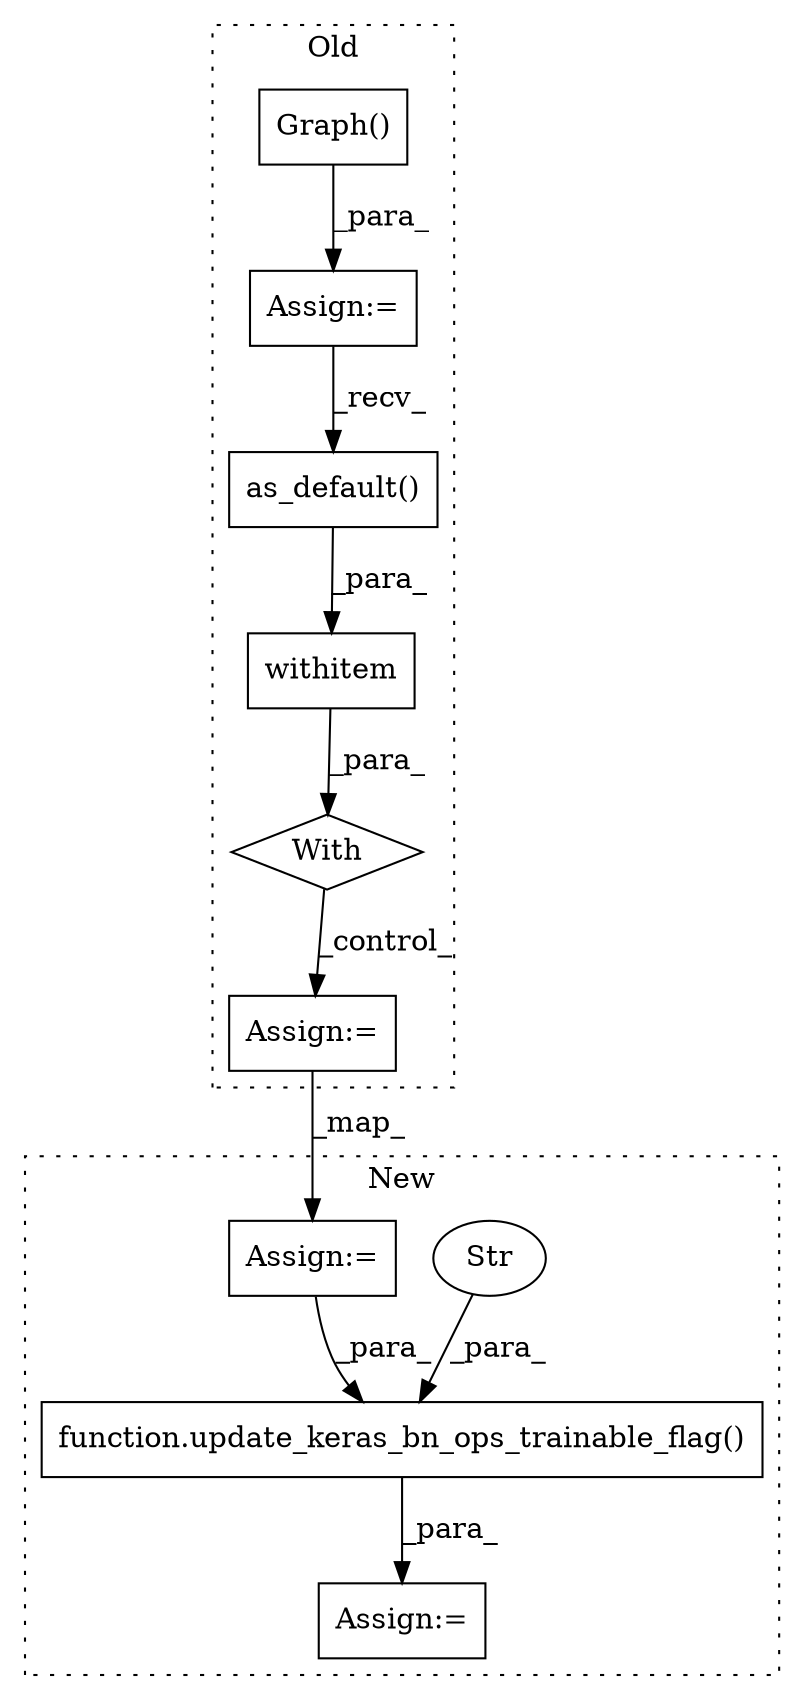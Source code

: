 digraph G {
subgraph cluster0 {
1 [label="Graph()" a="75" s="16915" l="10" shape="box"];
3 [label="as_default()" a="75" s="16940" l="18" shape="box"];
4 [label="withitem" a="49" s="16940" l="5" shape="box"];
6 [label="With" a="39" s="16935,16945" l="5,28" shape="diamond"];
8 [label="Assign:=" a="68" s="16912" l="3" shape="box"];
9 [label="Assign:=" a="68" s="16974" l="3" shape="box"];
label = "Old";
style="dotted";
}
subgraph cluster1 {
2 [label="function.update_keras_bn_ops_trainable_flag()" a="75" s="17690,17744" l="35,1" shape="box"];
5 [label="Str" a="66" s="17739" l="5" shape="ellipse"];
7 [label="Assign:=" a="68" s="17687" l="3" shape="box"];
10 [label="Assign:=" a="68" s="17625" l="3" shape="box"];
label = "New";
style="dotted";
}
1 -> 8 [label="_para_"];
2 -> 7 [label="_para_"];
3 -> 4 [label="_para_"];
4 -> 6 [label="_para_"];
5 -> 2 [label="_para_"];
6 -> 9 [label="_control_"];
8 -> 3 [label="_recv_"];
9 -> 10 [label="_map_"];
10 -> 2 [label="_para_"];
}